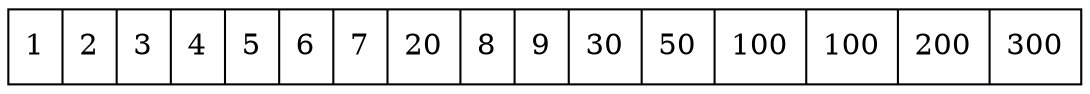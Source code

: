digraph G{ node [shape = record ];
 rankdir=LR;X[label="{ 1|2|3|4|5|6|7|20|8|9|30|50|100|100|200|300}"]}
